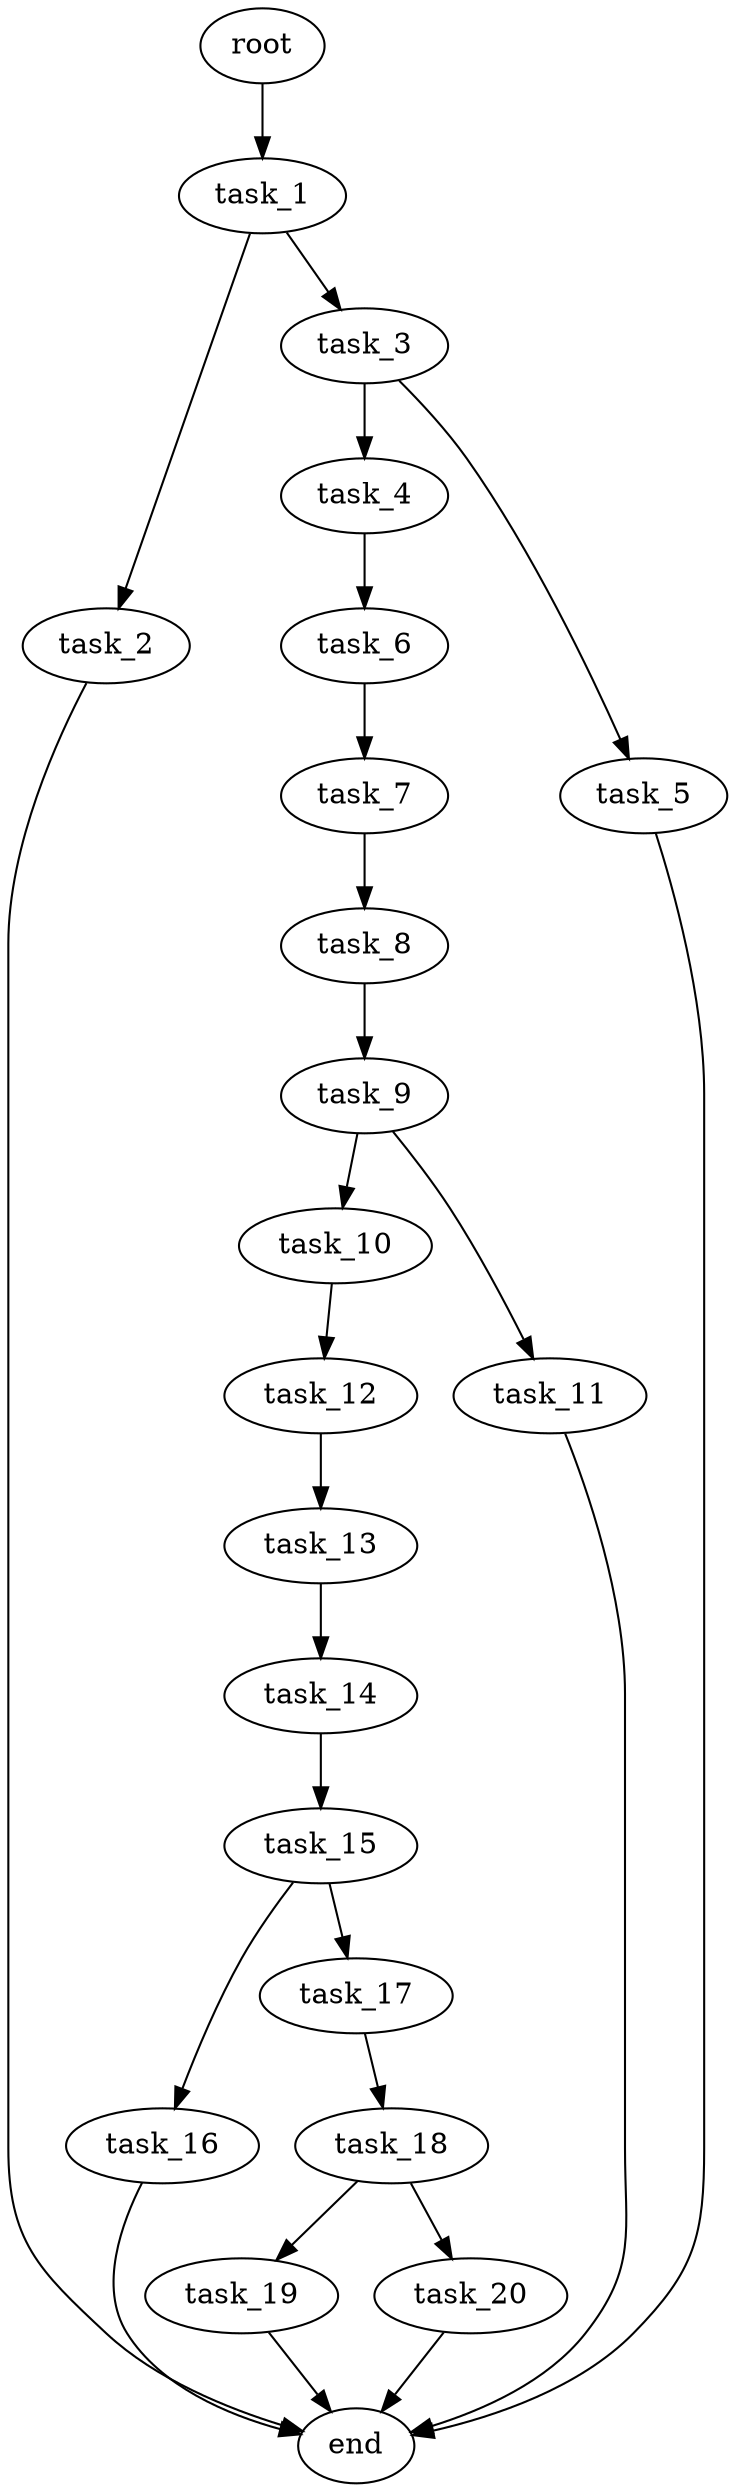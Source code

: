 digraph G {
  root [size="0.000000e+00"];
  task_1 [size="7.108599e+09"];
  task_2 [size="6.311398e+10"];
  task_3 [size="2.290189e+10"];
  task_4 [size="9.054295e+10"];
  task_5 [size="8.596494e+10"];
  task_6 [size="7.095026e+09"];
  task_7 [size="2.380808e+10"];
  task_8 [size="6.690109e+10"];
  task_9 [size="2.143154e+10"];
  task_10 [size="1.323986e+10"];
  task_11 [size="9.355207e+10"];
  task_12 [size="5.710860e+10"];
  task_13 [size="4.727238e+10"];
  task_14 [size="7.846410e+10"];
  task_15 [size="8.075162e+10"];
  task_16 [size="1.904909e+10"];
  task_17 [size="9.702112e+09"];
  task_18 [size="4.311081e+10"];
  task_19 [size="4.236363e+10"];
  task_20 [size="4.670780e+10"];
  end [size="0.000000e+00"];

  root -> task_1 [size="1.000000e-12"];
  task_1 -> task_2 [size="6.311398e+08"];
  task_1 -> task_3 [size="2.290189e+08"];
  task_2 -> end [size="1.000000e-12"];
  task_3 -> task_4 [size="9.054295e+08"];
  task_3 -> task_5 [size="8.596494e+08"];
  task_4 -> task_6 [size="7.095026e+07"];
  task_5 -> end [size="1.000000e-12"];
  task_6 -> task_7 [size="2.380808e+08"];
  task_7 -> task_8 [size="6.690109e+08"];
  task_8 -> task_9 [size="2.143154e+08"];
  task_9 -> task_10 [size="1.323986e+08"];
  task_9 -> task_11 [size="9.355207e+08"];
  task_10 -> task_12 [size="5.710860e+08"];
  task_11 -> end [size="1.000000e-12"];
  task_12 -> task_13 [size="4.727238e+08"];
  task_13 -> task_14 [size="7.846410e+08"];
  task_14 -> task_15 [size="8.075162e+08"];
  task_15 -> task_16 [size="1.904909e+08"];
  task_15 -> task_17 [size="9.702112e+07"];
  task_16 -> end [size="1.000000e-12"];
  task_17 -> task_18 [size="4.311081e+08"];
  task_18 -> task_19 [size="4.236363e+08"];
  task_18 -> task_20 [size="4.670780e+08"];
  task_19 -> end [size="1.000000e-12"];
  task_20 -> end [size="1.000000e-12"];
}
